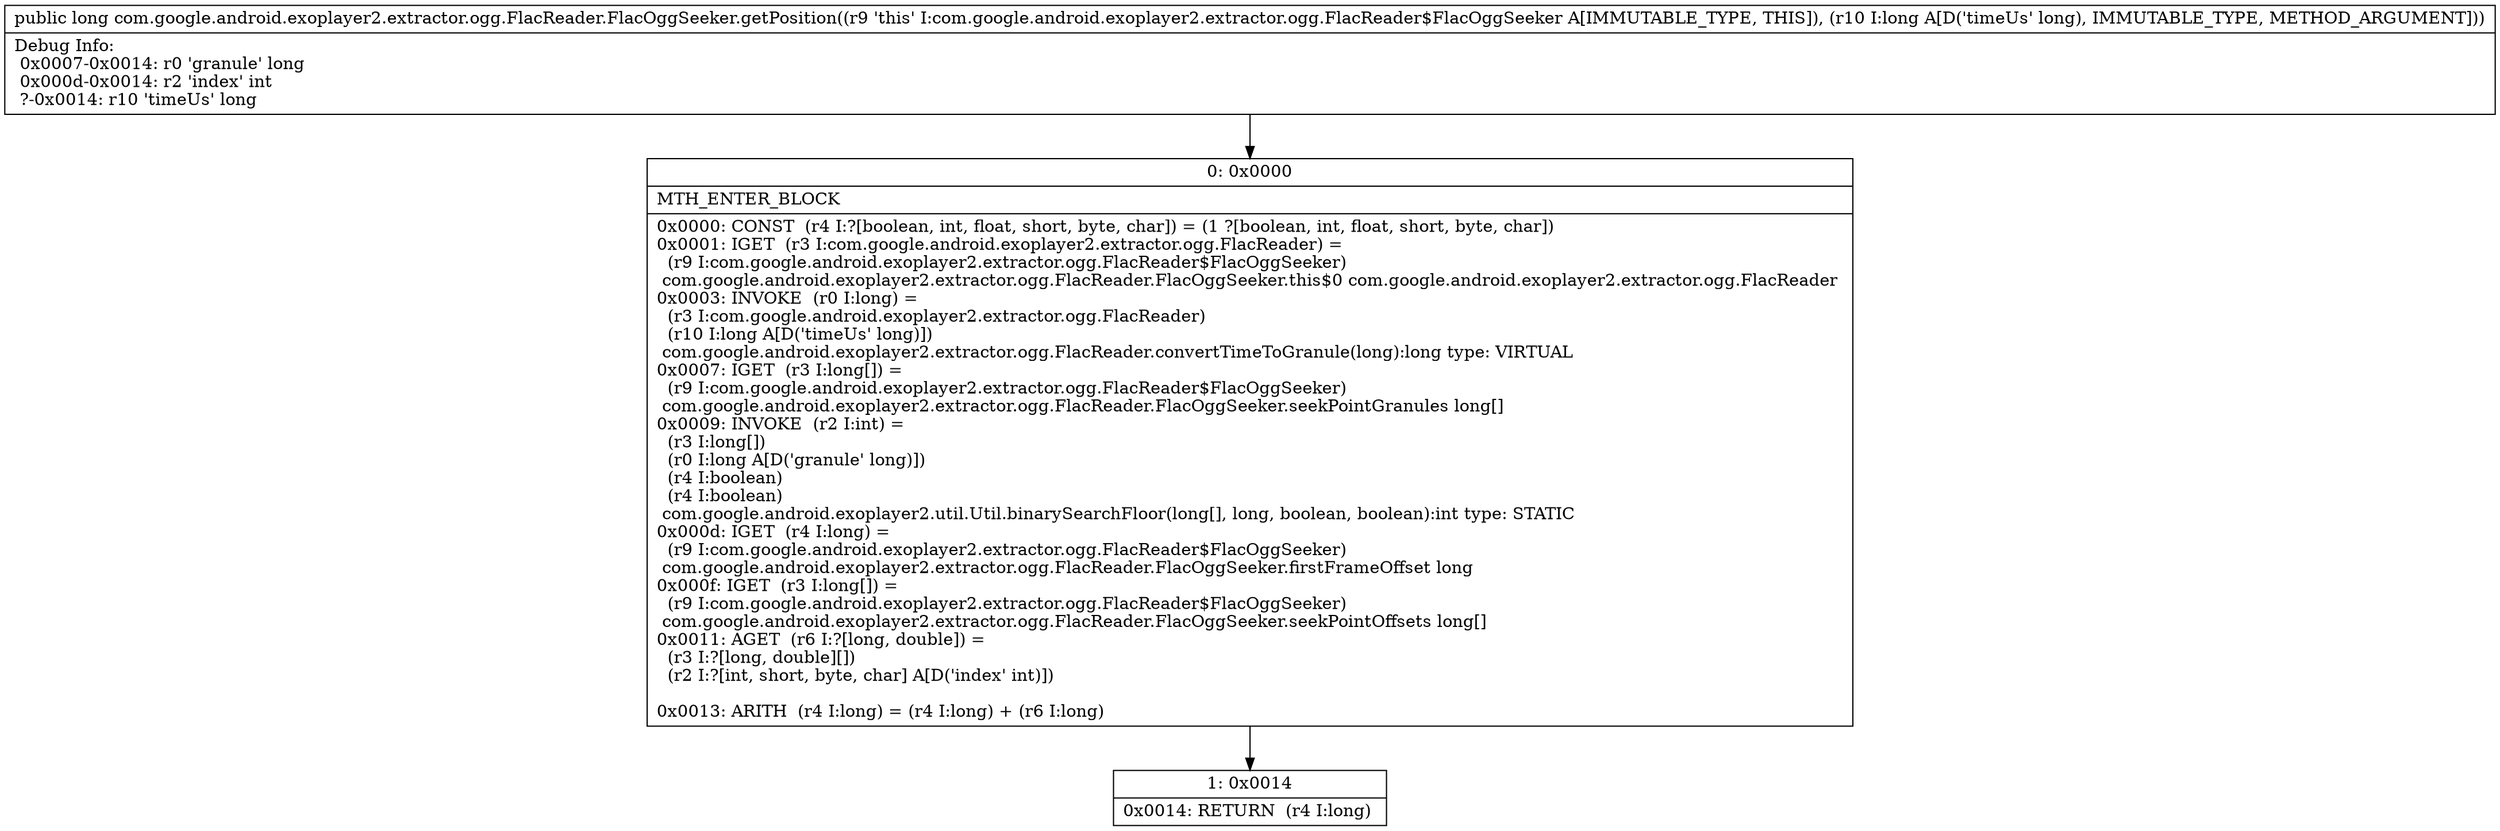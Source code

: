 digraph "CFG forcom.google.android.exoplayer2.extractor.ogg.FlacReader.FlacOggSeeker.getPosition(J)J" {
Node_0 [shape=record,label="{0\:\ 0x0000|MTH_ENTER_BLOCK\l|0x0000: CONST  (r4 I:?[boolean, int, float, short, byte, char]) = (1 ?[boolean, int, float, short, byte, char]) \l0x0001: IGET  (r3 I:com.google.android.exoplayer2.extractor.ogg.FlacReader) = \l  (r9 I:com.google.android.exoplayer2.extractor.ogg.FlacReader$FlacOggSeeker)\l com.google.android.exoplayer2.extractor.ogg.FlacReader.FlacOggSeeker.this$0 com.google.android.exoplayer2.extractor.ogg.FlacReader \l0x0003: INVOKE  (r0 I:long) = \l  (r3 I:com.google.android.exoplayer2.extractor.ogg.FlacReader)\l  (r10 I:long A[D('timeUs' long)])\l com.google.android.exoplayer2.extractor.ogg.FlacReader.convertTimeToGranule(long):long type: VIRTUAL \l0x0007: IGET  (r3 I:long[]) = \l  (r9 I:com.google.android.exoplayer2.extractor.ogg.FlacReader$FlacOggSeeker)\l com.google.android.exoplayer2.extractor.ogg.FlacReader.FlacOggSeeker.seekPointGranules long[] \l0x0009: INVOKE  (r2 I:int) = \l  (r3 I:long[])\l  (r0 I:long A[D('granule' long)])\l  (r4 I:boolean)\l  (r4 I:boolean)\l com.google.android.exoplayer2.util.Util.binarySearchFloor(long[], long, boolean, boolean):int type: STATIC \l0x000d: IGET  (r4 I:long) = \l  (r9 I:com.google.android.exoplayer2.extractor.ogg.FlacReader$FlacOggSeeker)\l com.google.android.exoplayer2.extractor.ogg.FlacReader.FlacOggSeeker.firstFrameOffset long \l0x000f: IGET  (r3 I:long[]) = \l  (r9 I:com.google.android.exoplayer2.extractor.ogg.FlacReader$FlacOggSeeker)\l com.google.android.exoplayer2.extractor.ogg.FlacReader.FlacOggSeeker.seekPointOffsets long[] \l0x0011: AGET  (r6 I:?[long, double]) = \l  (r3 I:?[long, double][])\l  (r2 I:?[int, short, byte, char] A[D('index' int)])\l \l0x0013: ARITH  (r4 I:long) = (r4 I:long) + (r6 I:long) \l}"];
Node_1 [shape=record,label="{1\:\ 0x0014|0x0014: RETURN  (r4 I:long) \l}"];
MethodNode[shape=record,label="{public long com.google.android.exoplayer2.extractor.ogg.FlacReader.FlacOggSeeker.getPosition((r9 'this' I:com.google.android.exoplayer2.extractor.ogg.FlacReader$FlacOggSeeker A[IMMUTABLE_TYPE, THIS]), (r10 I:long A[D('timeUs' long), IMMUTABLE_TYPE, METHOD_ARGUMENT]))  | Debug Info:\l  0x0007\-0x0014: r0 'granule' long\l  0x000d\-0x0014: r2 'index' int\l  ?\-0x0014: r10 'timeUs' long\l}"];
MethodNode -> Node_0;
Node_0 -> Node_1;
}

